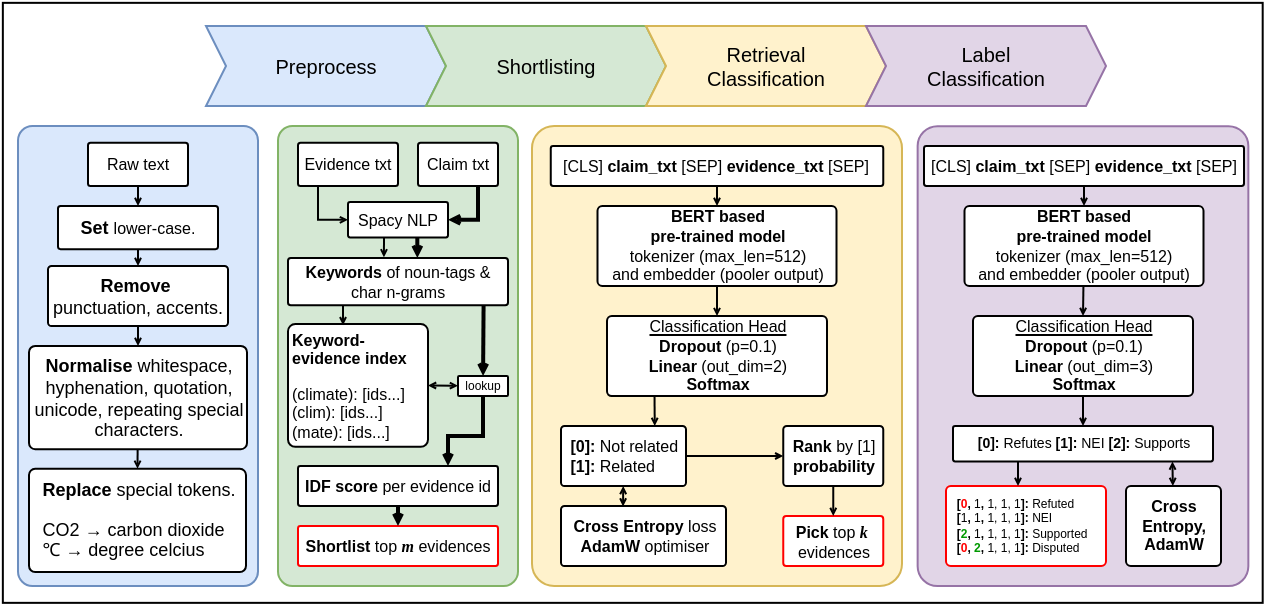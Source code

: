 <mxfile version="21.1.2" type="device">
  <diagram name="Page-1" id="AgttnqC5Mk001JRdXUMz">
    <mxGraphModel dx="828" dy="619" grid="1" gridSize="10" guides="1" tooltips="1" connect="1" arrows="1" fold="1" page="1" pageScale="1" pageWidth="827" pageHeight="1169" math="0" shadow="0">
      <root>
        <mxCell id="0" />
        <mxCell id="1" parent="0" />
        <mxCell id="bwq8cmYTHuPq3XMg9aHG-1" value="" style="rounded=0;whiteSpace=wrap;html=1;fontSize=16;" vertex="1" parent="1">
          <mxGeometry x="98.425" y="98.425" width="629.92" height="300" as="geometry" />
        </mxCell>
        <mxCell id="bwq8cmYTHuPq3XMg9aHG-7" value="" style="group" vertex="1" connectable="0" parent="1">
          <mxGeometry x="200" y="110" width="450" height="40" as="geometry" />
        </mxCell>
        <mxCell id="bwq8cmYTHuPq3XMg9aHG-3" value="Preprocess" style="shape=step;perimeter=stepPerimeter;whiteSpace=wrap;html=1;fixedSize=1;fontSize=10;fillColor=#dae8fc;strokeColor=#6c8ebf;size=10;" vertex="1" parent="bwq8cmYTHuPq3XMg9aHG-7">
          <mxGeometry width="120" height="40" as="geometry" />
        </mxCell>
        <mxCell id="bwq8cmYTHuPq3XMg9aHG-4" value="Shortlisting" style="shape=step;perimeter=stepPerimeter;whiteSpace=wrap;html=1;fixedSize=1;fontSize=10;fillColor=#d5e8d4;strokeColor=#82b366;size=10;" vertex="1" parent="bwq8cmYTHuPq3XMg9aHG-7">
          <mxGeometry x="110" width="120" height="40" as="geometry" />
        </mxCell>
        <mxCell id="bwq8cmYTHuPq3XMg9aHG-5" value="Retrieval&lt;br&gt;Classification" style="shape=step;perimeter=stepPerimeter;whiteSpace=wrap;html=1;fixedSize=1;fontSize=10;fillColor=#fff2cc;strokeColor=#d6b656;size=10;" vertex="1" parent="bwq8cmYTHuPq3XMg9aHG-7">
          <mxGeometry x="220" width="120" height="40" as="geometry" />
        </mxCell>
        <mxCell id="bwq8cmYTHuPq3XMg9aHG-6" value="Label&lt;br&gt;Classification" style="shape=step;perimeter=stepPerimeter;whiteSpace=wrap;html=1;fixedSize=1;fontSize=10;fillColor=#e1d5e7;strokeColor=#9673a6;size=10;" vertex="1" parent="bwq8cmYTHuPq3XMg9aHG-7">
          <mxGeometry x="330" width="120" height="40" as="geometry" />
        </mxCell>
        <mxCell id="bwq8cmYTHuPq3XMg9aHG-98" value="" style="group" vertex="1" connectable="0" parent="1">
          <mxGeometry x="106" y="160" width="120" height="230" as="geometry" />
        </mxCell>
        <mxCell id="bwq8cmYTHuPq3XMg9aHG-8" value="&lt;p style=&quot;font-size: 9px;&quot;&gt;&lt;br&gt;&lt;/p&gt;" style="rounded=1;whiteSpace=wrap;html=1;fontSize=16;fillColor=#dae8fc;strokeColor=#6c8ebf;arcSize=6;align=left;" vertex="1" parent="bwq8cmYTHuPq3XMg9aHG-98">
          <mxGeometry width="120" height="230" as="geometry" />
        </mxCell>
        <mxCell id="bwq8cmYTHuPq3XMg9aHG-78" value="&lt;p style=&quot;font-size: 8px;&quot;&gt;Raw text&lt;/p&gt;" style="rounded=1;whiteSpace=wrap;html=1;fontSize=8;arcSize=6;align=center;" vertex="1" parent="bwq8cmYTHuPq3XMg9aHG-98">
          <mxGeometry x="35" y="8.42" width="50" height="21.58" as="geometry" />
        </mxCell>
        <mxCell id="bwq8cmYTHuPq3XMg9aHG-79" value="&lt;p style=&quot;font-size: 8px;&quot;&gt;&lt;b style=&quot;border-color: var(--border-color); font-size: 9px; text-align: left; background-color: initial;&quot;&gt;Set&amp;nbsp;&lt;/b&gt;lower-case.&lt;br&gt;&lt;/p&gt;" style="rounded=1;whiteSpace=wrap;html=1;fontSize=8;arcSize=6;align=center;" vertex="1" parent="bwq8cmYTHuPq3XMg9aHG-98">
          <mxGeometry x="20" y="40" width="80" height="21.58" as="geometry" />
        </mxCell>
        <mxCell id="bwq8cmYTHuPq3XMg9aHG-83" style="edgeStyle=none;curved=1;orthogonalLoop=1;jettySize=auto;html=1;entryX=0.5;entryY=0;entryDx=0;entryDy=0;fontSize=12;startSize=2;endSize=2;endArrow=open;endFill=0;" edge="1" parent="bwq8cmYTHuPq3XMg9aHG-98" source="bwq8cmYTHuPq3XMg9aHG-78" target="bwq8cmYTHuPq3XMg9aHG-79">
          <mxGeometry relative="1" as="geometry" />
        </mxCell>
        <mxCell id="bwq8cmYTHuPq3XMg9aHG-80" value="&lt;p style=&quot;border-color: var(--border-color); font-size: 9px;&quot;&gt;&lt;font style=&quot;border-color: var(--border-color); background-color: initial;&quot;&gt;&lt;b style=&quot;border-color: var(--border-color);&quot;&gt;Remove&lt;/b&gt;&amp;nbsp;&lt;br&gt;&lt;/font&gt;&lt;span style=&quot;background-color: initial;&quot;&gt;punctuation, accents.&lt;/span&gt;&lt;/p&gt;" style="rounded=1;whiteSpace=wrap;html=1;fontSize=8;arcSize=6;align=center;verticalAlign=middle;" vertex="1" parent="bwq8cmYTHuPq3XMg9aHG-98">
          <mxGeometry x="15" y="70" width="90" height="30" as="geometry" />
        </mxCell>
        <mxCell id="bwq8cmYTHuPq3XMg9aHG-84" style="edgeStyle=none;shape=connector;curved=1;rounded=1;orthogonalLoop=1;jettySize=auto;html=1;entryX=0.5;entryY=0;entryDx=0;entryDy=0;labelBackgroundColor=default;strokeColor=default;fontFamily=Helvetica;fontSize=12;fontColor=default;endArrow=open;endFill=0;startSize=2;endSize=2;" edge="1" parent="bwq8cmYTHuPq3XMg9aHG-98" source="bwq8cmYTHuPq3XMg9aHG-79" target="bwq8cmYTHuPq3XMg9aHG-80">
          <mxGeometry relative="1" as="geometry" />
        </mxCell>
        <mxCell id="bwq8cmYTHuPq3XMg9aHG-81" value="&lt;p style=&quot;border-color: var(--border-color); font-size: 9px;&quot;&gt;&lt;b style=&quot;border-color: var(--border-color);&quot;&gt;Normalise&lt;/b&gt;&amp;nbsp;whitespace, hyphenation, quotation, unicode, repeating special characters.&lt;br&gt;&lt;/p&gt;" style="rounded=1;whiteSpace=wrap;html=1;fontSize=8;arcSize=6;align=center;" vertex="1" parent="bwq8cmYTHuPq3XMg9aHG-98">
          <mxGeometry x="5.5" y="110" width="109" height="51.58" as="geometry" />
        </mxCell>
        <mxCell id="bwq8cmYTHuPq3XMg9aHG-85" style="edgeStyle=none;shape=connector;curved=1;rounded=1;orthogonalLoop=1;jettySize=auto;html=1;entryX=0.5;entryY=0;entryDx=0;entryDy=0;labelBackgroundColor=default;strokeColor=default;fontFamily=Helvetica;fontSize=12;fontColor=default;endArrow=open;endFill=0;startSize=2;endSize=2;" edge="1" parent="bwq8cmYTHuPq3XMg9aHG-98" source="bwq8cmYTHuPq3XMg9aHG-80" target="bwq8cmYTHuPq3XMg9aHG-81">
          <mxGeometry relative="1" as="geometry" />
        </mxCell>
        <mxCell id="bwq8cmYTHuPq3XMg9aHG-82" value="&lt;p style=&quot;border-color: var(--border-color); text-align: left; font-size: 9px;&quot;&gt;&lt;b style=&quot;border-color: var(--border-color); background-color: initial;&quot;&gt;Replace&lt;/b&gt;&amp;nbsp;special tokens.&lt;br&gt;&lt;/p&gt;&lt;p style=&quot;border-color: var(--border-color); text-align: left; font-size: 9px;&quot;&gt;CO2 → carbon dioxide&lt;br&gt;℃ → degree celcius&lt;/p&gt;" style="rounded=1;whiteSpace=wrap;html=1;fontSize=8;arcSize=6;align=center;" vertex="1" parent="bwq8cmYTHuPq3XMg9aHG-98">
          <mxGeometry x="5.5" y="171.42" width="108.5" height="51.58" as="geometry" />
        </mxCell>
        <mxCell id="bwq8cmYTHuPq3XMg9aHG-86" style="edgeStyle=none;shape=connector;curved=1;rounded=1;orthogonalLoop=1;jettySize=auto;html=1;entryX=0.5;entryY=0;entryDx=0;entryDy=0;labelBackgroundColor=default;strokeColor=default;fontFamily=Helvetica;fontSize=12;fontColor=default;endArrow=open;endFill=0;startSize=2;endSize=2;" edge="1" parent="bwq8cmYTHuPq3XMg9aHG-98" source="bwq8cmYTHuPq3XMg9aHG-81" target="bwq8cmYTHuPq3XMg9aHG-82">
          <mxGeometry relative="1" as="geometry" />
        </mxCell>
        <mxCell id="bwq8cmYTHuPq3XMg9aHG-176" value="" style="group" vertex="1" connectable="0" parent="1">
          <mxGeometry x="555.82" y="160.08" width="165.354" height="229.921" as="geometry" />
        </mxCell>
        <mxCell id="bwq8cmYTHuPq3XMg9aHG-59" value="&lt;p style=&quot;font-size: 9px;&quot;&gt;&lt;br&gt;&lt;/p&gt;" style="rounded=1;whiteSpace=wrap;html=1;fontSize=16;fillColor=#e1d5e7;strokeColor=#9673a6;arcSize=6;align=left;container=0;" vertex="1" parent="bwq8cmYTHuPq3XMg9aHG-176">
          <mxGeometry width="165.354" height="229.921" as="geometry" />
        </mxCell>
        <mxCell id="bwq8cmYTHuPq3XMg9aHG-68" value="&lt;p style=&quot;font-size: 8px;&quot;&gt;[CLS] &lt;b&gt;claim_txt&lt;/b&gt; [SEP] &lt;b&gt;evidence_txt&lt;/b&gt; [SEP]&lt;/p&gt;" style="rounded=1;whiteSpace=wrap;html=1;fontSize=8;arcSize=6;align=center;container=0;" vertex="1" parent="bwq8cmYTHuPq3XMg9aHG-176">
          <mxGeometry x="3.18" y="9.92" width="160" height="20" as="geometry" />
        </mxCell>
        <mxCell id="bwq8cmYTHuPq3XMg9aHG-75" value="&lt;p style=&quot;font-size: 7px;&quot;&gt;&lt;b&gt;[0]: &lt;/b&gt;Refutes&amp;nbsp;&lt;b style=&quot;background-color: initial;&quot;&gt;[1]:&amp;nbsp;&lt;/b&gt;NEI&amp;nbsp;&lt;b style=&quot;border-color: var(--border-color); background-color: initial;&quot;&gt;[2]:&amp;nbsp;&lt;/b&gt;&lt;span style=&quot;border-color: var(--border-color); background-color: initial;&quot;&gt;Supports&lt;/span&gt;&lt;span style=&quot;background-color: initial;&quot;&gt;&lt;br&gt;&lt;/span&gt;&lt;/p&gt;" style="rounded=1;whiteSpace=wrap;html=1;fontSize=8;arcSize=6;align=center;container=0;" vertex="1" parent="bwq8cmYTHuPq3XMg9aHG-176">
          <mxGeometry x="17.68" y="149.92" width="130" height="17.716" as="geometry" />
        </mxCell>
        <mxCell id="bwq8cmYTHuPq3XMg9aHG-76" value="&lt;p style=&quot;font-size: 6px;&quot;&gt;&lt;b&gt;&amp;nbsp; [&lt;font color=&quot;#ff0000&quot;&gt;0&lt;/font&gt;, &lt;/b&gt;1&lt;b&gt;, &lt;/b&gt;1, 1, 1&lt;b&gt;]: &lt;/b&gt;Refuted&amp;nbsp;&lt;br&gt;&lt;b style=&quot;background-color: initial;&quot;&gt;&amp;nbsp; [&lt;/b&gt;&lt;span style=&quot;background-color: initial;&quot;&gt;1&lt;/span&gt;&lt;b style=&quot;background-color: initial;&quot;&gt;, &lt;/b&gt;&lt;span style=&quot;background-color: initial;&quot;&gt;1&lt;/span&gt;&lt;b style=&quot;background-color: initial;&quot;&gt;, &lt;/b&gt;&lt;span style=&quot;background-color: initial;&quot;&gt;1, 1, 1&lt;/span&gt;&lt;b style=&quot;background-color: initial;&quot;&gt;]:&amp;nbsp;&lt;/b&gt;NEI&amp;nbsp;&lt;br&gt;&lt;b style=&quot;border-color: var(--border-color); background-color: initial;&quot;&gt;&amp;nbsp; [&lt;font color=&quot;#009900&quot;&gt;2&lt;/font&gt;, &lt;/b&gt;&lt;span style=&quot;border-color: var(--border-color); background-color: initial;&quot;&gt;1&lt;/span&gt;&lt;b style=&quot;border-color: var(--border-color); background-color: initial;&quot;&gt;, &lt;/b&gt;&lt;span style=&quot;border-color: var(--border-color); background-color: initial;&quot;&gt;1, 1, 1&lt;/span&gt;&lt;b style=&quot;border-color: var(--border-color); background-color: initial;&quot;&gt;]:&amp;nbsp;&lt;/b&gt;&lt;span style=&quot;border-color: var(--border-color); background-color: initial;&quot;&gt;Supported&lt;br&gt;&lt;/span&gt;&lt;b style=&quot;border-color: var(--border-color); background-color: initial;&quot;&gt;&amp;nbsp; [&lt;font color=&quot;#ff0000&quot;&gt;0&lt;/font&gt;, &lt;font color=&quot;#009900&quot;&gt;2&lt;/font&gt;, &lt;/b&gt;&lt;span style=&quot;border-color: var(--border-color); background-color: initial;&quot;&gt;1, 1, 1&lt;/span&gt;&lt;b style=&quot;border-color: var(--border-color); background-color: initial;&quot;&gt;]:&amp;nbsp;&lt;/b&gt;Disputed&lt;span style=&quot;background-color: initial;&quot;&gt;&lt;br&gt;&lt;/span&gt;&lt;/p&gt;" style="rounded=1;whiteSpace=wrap;html=1;fontSize=8;arcSize=6;align=left;container=0;strokeColor=#FF0000;" vertex="1" parent="bwq8cmYTHuPq3XMg9aHG-176">
          <mxGeometry x="14.18" y="179.92" width="80" height="40" as="geometry" />
        </mxCell>
        <mxCell id="bwq8cmYTHuPq3XMg9aHG-94" style="edgeStyle=none;shape=connector;curved=1;rounded=1;orthogonalLoop=1;jettySize=auto;html=1;exitX=0.25;exitY=1;exitDx=0;exitDy=0;entryX=0.45;entryY=0;entryDx=0;entryDy=0;entryPerimeter=0;labelBackgroundColor=default;strokeColor=default;fontFamily=Helvetica;fontSize=12;fontColor=default;endArrow=open;endFill=0;startSize=2;endSize=2;" edge="1" parent="bwq8cmYTHuPq3XMg9aHG-176" source="bwq8cmYTHuPq3XMg9aHG-75" target="bwq8cmYTHuPq3XMg9aHG-76">
          <mxGeometry relative="1" as="geometry" />
        </mxCell>
        <mxCell id="bwq8cmYTHuPq3XMg9aHG-95" style="edgeStyle=none;shape=connector;curved=1;rounded=1;orthogonalLoop=1;jettySize=auto;html=1;entryX=0.844;entryY=1.002;entryDx=0;entryDy=0;entryPerimeter=0;labelBackgroundColor=default;strokeColor=default;fontFamily=Helvetica;fontSize=12;fontColor=default;endArrow=open;endFill=0;startSize=2;endSize=2;startArrow=open;startFill=0;" edge="1" parent="bwq8cmYTHuPq3XMg9aHG-176" source="bwq8cmYTHuPq3XMg9aHG-77" target="bwq8cmYTHuPq3XMg9aHG-75">
          <mxGeometry relative="1" as="geometry" />
        </mxCell>
        <mxCell id="bwq8cmYTHuPq3XMg9aHG-77" value="&lt;p style=&quot;font-size: 8px;&quot;&gt;&lt;b&gt;Cross Entropy,&lt;/b&gt;&lt;br&gt;&lt;b&gt;AdamW&lt;/b&gt;&lt;/p&gt;" style="rounded=1;whiteSpace=wrap;html=1;fontSize=8;arcSize=6;align=center;container=0;" vertex="1" parent="bwq8cmYTHuPq3XMg9aHG-176">
          <mxGeometry x="104.18" y="179.92" width="47.5" height="40" as="geometry" />
        </mxCell>
        <mxCell id="bwq8cmYTHuPq3XMg9aHG-171" value="&lt;p style=&quot;font-size: 8px;&quot;&gt;&lt;b&gt;BERT based&lt;br&gt;pre-trained model&lt;/b&gt;&lt;br&gt;tokenizer&lt;b&gt;&amp;nbsp;&lt;/b&gt;(max_len=512) and&amp;nbsp;embedder&amp;nbsp;(pooler output)&lt;/p&gt;" style="rounded=1;whiteSpace=wrap;html=1;fontSize=8;arcSize=6;align=center;container=0;" vertex="1" parent="bwq8cmYTHuPq3XMg9aHG-176">
          <mxGeometry x="23.43" y="39.92" width="119.5" height="40" as="geometry" />
        </mxCell>
        <mxCell id="bwq8cmYTHuPq3XMg9aHG-173" style="edgeStyle=none;shape=connector;curved=1;rounded=1;orthogonalLoop=1;jettySize=auto;html=1;entryX=0.5;entryY=0;entryDx=0;entryDy=0;labelBackgroundColor=default;strokeColor=default;fontFamily=Helvetica;fontSize=12;fontColor=default;endArrow=open;endFill=0;startSize=2;endSize=2;" edge="1" parent="bwq8cmYTHuPq3XMg9aHG-176" source="bwq8cmYTHuPq3XMg9aHG-68" target="bwq8cmYTHuPq3XMg9aHG-171">
          <mxGeometry relative="1" as="geometry" />
        </mxCell>
        <mxCell id="bwq8cmYTHuPq3XMg9aHG-175" style="edgeStyle=none;shape=connector;curved=1;rounded=1;orthogonalLoop=1;jettySize=auto;html=1;entryX=0.5;entryY=0;entryDx=0;entryDy=0;labelBackgroundColor=default;strokeColor=default;fontFamily=Helvetica;fontSize=12;fontColor=default;endArrow=open;endFill=0;startSize=2;endSize=2;" edge="1" parent="bwq8cmYTHuPq3XMg9aHG-176" source="bwq8cmYTHuPq3XMg9aHG-172" target="bwq8cmYTHuPq3XMg9aHG-75">
          <mxGeometry relative="1" as="geometry" />
        </mxCell>
        <mxCell id="bwq8cmYTHuPq3XMg9aHG-172" value="&lt;p style=&quot;font-size: 8px;&quot;&gt;&lt;u style=&quot;&quot;&gt;Classification Head&lt;/u&gt;&lt;br&gt;&lt;b&gt;Dropout &lt;/b&gt;(p=0.1)&lt;br&gt;&lt;b&gt;Linear&lt;/b&gt; (out_dim=3)&lt;br&gt;&lt;b&gt;Softmax&lt;/b&gt;&lt;/p&gt;" style="rounded=1;whiteSpace=wrap;html=1;fontSize=8;arcSize=6;align=center;container=0;" vertex="1" parent="bwq8cmYTHuPq3XMg9aHG-176">
          <mxGeometry x="27.68" y="94.92" width="110" height="40" as="geometry" />
        </mxCell>
        <mxCell id="bwq8cmYTHuPq3XMg9aHG-174" style="edgeStyle=none;shape=connector;curved=1;rounded=1;orthogonalLoop=1;jettySize=auto;html=1;entryX=0.5;entryY=0;entryDx=0;entryDy=0;labelBackgroundColor=default;strokeColor=default;fontFamily=Helvetica;fontSize=12;fontColor=default;endArrow=open;endFill=0;startSize=2;endSize=2;" edge="1" parent="bwq8cmYTHuPq3XMg9aHG-176" source="bwq8cmYTHuPq3XMg9aHG-171" target="bwq8cmYTHuPq3XMg9aHG-172">
          <mxGeometry relative="1" as="geometry" />
        </mxCell>
        <mxCell id="bwq8cmYTHuPq3XMg9aHG-177" value="" style="group" vertex="1" connectable="0" parent="1">
          <mxGeometry x="363" y="160" width="185" height="230" as="geometry" />
        </mxCell>
        <mxCell id="bwq8cmYTHuPq3XMg9aHG-35" value="&lt;p style=&quot;font-size: 9px;&quot;&gt;&lt;br&gt;&lt;/p&gt;" style="rounded=1;whiteSpace=wrap;html=1;fontSize=16;fillColor=#fff2cc;strokeColor=#d6b656;arcSize=6;align=left;container=0;" vertex="1" parent="bwq8cmYTHuPq3XMg9aHG-177">
          <mxGeometry width="185" height="230" as="geometry" />
        </mxCell>
        <mxCell id="bwq8cmYTHuPq3XMg9aHG-36" value="&lt;p style=&quot;font-size: 8px;&quot;&gt;[CLS] &lt;b&gt;claim_txt&lt;/b&gt; [SEP] &lt;b&gt;evidence_txt&lt;/b&gt; [SEP]&lt;/p&gt;" style="rounded=1;whiteSpace=wrap;html=1;fontSize=8;arcSize=6;align=center;container=0;" vertex="1" parent="bwq8cmYTHuPq3XMg9aHG-177">
          <mxGeometry x="9.38" y="10" width="166.25" height="20" as="geometry" />
        </mxCell>
        <mxCell id="bwq8cmYTHuPq3XMg9aHG-37" value="&lt;p style=&quot;font-size: 8px;&quot;&gt;&lt;b&gt;BERT based&lt;br&gt;pre-trained model&lt;/b&gt;&lt;br&gt;tokenizer&lt;b&gt;&amp;nbsp;&lt;/b&gt;(max_len=512) and&amp;nbsp;embedder&amp;nbsp;(pooler output)&lt;/p&gt;" style="rounded=1;whiteSpace=wrap;html=1;fontSize=8;arcSize=6;align=center;container=0;" vertex="1" parent="bwq8cmYTHuPq3XMg9aHG-177">
          <mxGeometry x="32.75" y="40" width="119.5" height="40" as="geometry" />
        </mxCell>
        <mxCell id="bwq8cmYTHuPq3XMg9aHG-46" style="edgeStyle=none;curved=1;orthogonalLoop=1;jettySize=auto;html=1;entryX=0.5;entryY=0;entryDx=0;entryDy=0;fontSize=12;startSize=8;endSize=2;endArrow=open;endFill=0;" edge="1" parent="bwq8cmYTHuPq3XMg9aHG-177" source="bwq8cmYTHuPq3XMg9aHG-36" target="bwq8cmYTHuPq3XMg9aHG-37">
          <mxGeometry relative="1" as="geometry" />
        </mxCell>
        <mxCell id="bwq8cmYTHuPq3XMg9aHG-49" style="edgeStyle=none;curved=1;orthogonalLoop=1;jettySize=auto;html=1;entryX=0.5;entryY=0;entryDx=0;entryDy=0;fontSize=12;startSize=8;endSize=2;endArrow=open;endFill=0;" edge="1" parent="bwq8cmYTHuPq3XMg9aHG-177" source="bwq8cmYTHuPq3XMg9aHG-39">
          <mxGeometry relative="1" as="geometry">
            <mxPoint x="69.5" y="130" as="targetPoint" />
          </mxGeometry>
        </mxCell>
        <mxCell id="bwq8cmYTHuPq3XMg9aHG-39" value="&lt;p style=&quot;font-size: 8px;&quot;&gt;&lt;u style=&quot;&quot;&gt;Classification Head&lt;/u&gt;&lt;br&gt;&lt;b&gt;Dropout &lt;/b&gt;(p=0.1)&lt;br&gt;&lt;b&gt;Linear&lt;/b&gt; (out_dim=2)&lt;br&gt;&lt;b&gt;Softmax&lt;/b&gt;&lt;/p&gt;" style="rounded=1;whiteSpace=wrap;html=1;fontSize=8;arcSize=6;align=center;container=0;" vertex="1" parent="bwq8cmYTHuPq3XMg9aHG-177">
          <mxGeometry x="37.5" y="95.04" width="110" height="40" as="geometry" />
        </mxCell>
        <mxCell id="bwq8cmYTHuPq3XMg9aHG-170" style="edgeStyle=none;shape=connector;curved=1;rounded=1;orthogonalLoop=1;jettySize=auto;html=1;entryX=0.5;entryY=0;entryDx=0;entryDy=0;labelBackgroundColor=default;strokeColor=default;fontFamily=Helvetica;fontSize=12;fontColor=default;endArrow=open;endFill=0;startSize=2;endSize=2;" edge="1" parent="bwq8cmYTHuPq3XMg9aHG-177" source="bwq8cmYTHuPq3XMg9aHG-37" target="bwq8cmYTHuPq3XMg9aHG-39">
          <mxGeometry relative="1" as="geometry" />
        </mxCell>
        <mxCell id="bwq8cmYTHuPq3XMg9aHG-41" value="&lt;p style=&quot;font-size: 8px;&quot;&gt;&lt;b&gt;&amp;nbsp;[0]: &lt;/b&gt;Not related&lt;br&gt;&lt;b style=&quot;background-color: initial;&quot;&gt;&amp;nbsp;[1]: &lt;/b&gt;&lt;span style=&quot;background-color: initial;&quot;&gt;Related&lt;/span&gt;&lt;/p&gt;" style="rounded=1;whiteSpace=wrap;html=1;fontSize=8;arcSize=6;align=left;container=0;" vertex="1" parent="bwq8cmYTHuPq3XMg9aHG-177">
          <mxGeometry x="14.5" y="150" width="62.5" height="30" as="geometry" />
        </mxCell>
        <mxCell id="bwq8cmYTHuPq3XMg9aHG-87" style="edgeStyle=none;shape=connector;curved=1;rounded=1;orthogonalLoop=1;jettySize=auto;html=1;exitX=0.216;exitY=1;exitDx=0;exitDy=0;entryX=0.75;entryY=0;entryDx=0;entryDy=0;labelBackgroundColor=default;strokeColor=default;fontFamily=Helvetica;fontSize=12;fontColor=default;endArrow=open;endFill=0;startSize=2;endSize=2;exitPerimeter=0;" edge="1" parent="bwq8cmYTHuPq3XMg9aHG-177" source="bwq8cmYTHuPq3XMg9aHG-39" target="bwq8cmYTHuPq3XMg9aHG-41">
          <mxGeometry relative="1" as="geometry" />
        </mxCell>
        <mxCell id="bwq8cmYTHuPq3XMg9aHG-42" value="&lt;p style=&quot;font-size: 8px;&quot;&gt;&lt;b&gt;Cross Entropy &lt;/b&gt;loss&lt;br&gt;&lt;b&gt;AdamW &lt;/b&gt;optimiser&lt;/p&gt;" style="rounded=1;whiteSpace=wrap;html=1;fontSize=8;arcSize=6;align=center;container=0;" vertex="1" parent="bwq8cmYTHuPq3XMg9aHG-177">
          <mxGeometry x="14.5" y="190" width="82.5" height="30" as="geometry" />
        </mxCell>
        <mxCell id="bwq8cmYTHuPq3XMg9aHG-88" style="edgeStyle=none;shape=connector;curved=1;rounded=1;orthogonalLoop=1;jettySize=auto;html=1;entryX=0.376;entryY=0.008;entryDx=0;entryDy=0;entryPerimeter=0;labelBackgroundColor=default;strokeColor=default;fontFamily=Helvetica;fontSize=12;fontColor=default;endArrow=open;endFill=0;startSize=2;endSize=2;startArrow=open;startFill=0;" edge="1" parent="bwq8cmYTHuPq3XMg9aHG-177" source="bwq8cmYTHuPq3XMg9aHG-41" target="bwq8cmYTHuPq3XMg9aHG-42">
          <mxGeometry relative="1" as="geometry" />
        </mxCell>
        <mxCell id="bwq8cmYTHuPq3XMg9aHG-44" style="edgeStyle=none;curved=1;orthogonalLoop=1;jettySize=auto;html=1;exitX=1;exitY=0.5;exitDx=0;exitDy=0;fontSize=12;startSize=8;endSize=8;" edge="1" parent="bwq8cmYTHuPq3XMg9aHG-177" source="bwq8cmYTHuPq3XMg9aHG-41" target="bwq8cmYTHuPq3XMg9aHG-41">
          <mxGeometry relative="1" as="geometry" />
        </mxCell>
        <mxCell id="bwq8cmYTHuPq3XMg9aHG-58" value="&lt;p style=&quot;font-size: 8px;&quot;&gt;&lt;b&gt;Rank &lt;/b&gt;by [1]&lt;br&gt;&lt;b&gt;probability&lt;/b&gt;&lt;/p&gt;" style="rounded=1;whiteSpace=wrap;html=1;fontSize=8;arcSize=6;align=center;container=0;" vertex="1" parent="bwq8cmYTHuPq3XMg9aHG-177">
          <mxGeometry x="125.63" y="150" width="50" height="30" as="geometry" />
        </mxCell>
        <mxCell id="bwq8cmYTHuPq3XMg9aHG-89" style="edgeStyle=none;shape=connector;curved=1;rounded=1;orthogonalLoop=1;jettySize=auto;html=1;entryX=0;entryY=0.5;entryDx=0;entryDy=0;labelBackgroundColor=default;strokeColor=default;fontFamily=Helvetica;fontSize=12;fontColor=default;endArrow=open;endFill=0;startSize=2;endSize=2;" edge="1" parent="bwq8cmYTHuPq3XMg9aHG-177" source="bwq8cmYTHuPq3XMg9aHG-41" target="bwq8cmYTHuPq3XMg9aHG-58">
          <mxGeometry relative="1" as="geometry" />
        </mxCell>
        <mxCell id="bwq8cmYTHuPq3XMg9aHG-45" value="&lt;p style=&quot;&quot;&gt;&lt;b style=&quot;border-color: var(--border-color); font-size: 8px;&quot;&gt;Pick&lt;/b&gt;&amp;nbsp;top&amp;nbsp;&lt;font face=&quot;Times New Roman&quot;&gt;&lt;b&gt;&lt;i&gt;k&lt;/i&gt;&lt;/b&gt;&lt;/font&gt;&lt;span style=&quot;font-size: 8px;&quot;&gt;&amp;nbsp;&lt;br&gt;&lt;/span&gt;&lt;span style=&quot;background-color: initial;&quot;&gt;evidences&lt;/span&gt;&lt;/p&gt;" style="rounded=1;whiteSpace=wrap;html=1;fontSize=8;arcSize=6;align=center;container=0;strokeColor=#FF0000;" vertex="1" parent="bwq8cmYTHuPq3XMg9aHG-177">
          <mxGeometry x="125.63" y="195" width="50" height="25" as="geometry" />
        </mxCell>
        <mxCell id="bwq8cmYTHuPq3XMg9aHG-90" style="edgeStyle=none;shape=connector;curved=1;rounded=1;orthogonalLoop=1;jettySize=auto;html=1;entryX=0.5;entryY=0;entryDx=0;entryDy=0;labelBackgroundColor=default;strokeColor=default;fontFamily=Helvetica;fontSize=12;fontColor=default;endArrow=open;endFill=0;startSize=2;endSize=2;" edge="1" parent="bwq8cmYTHuPq3XMg9aHG-177" source="bwq8cmYTHuPq3XMg9aHG-58" target="bwq8cmYTHuPq3XMg9aHG-45">
          <mxGeometry relative="1" as="geometry" />
        </mxCell>
        <mxCell id="bwq8cmYTHuPq3XMg9aHG-179" value="" style="group" vertex="1" connectable="0" parent="1">
          <mxGeometry x="236" y="160" width="120" height="230" as="geometry" />
        </mxCell>
        <mxCell id="bwq8cmYTHuPq3XMg9aHG-9" value="&lt;p style=&quot;font-size: 9px;&quot;&gt;&lt;br&gt;&lt;/p&gt;" style="rounded=1;whiteSpace=wrap;html=1;fontSize=16;fillColor=#d5e8d4;strokeColor=#82b366;arcSize=6;align=left;" vertex="1" parent="bwq8cmYTHuPq3XMg9aHG-179">
          <mxGeometry width="120" height="230" as="geometry" />
        </mxCell>
        <mxCell id="bwq8cmYTHuPq3XMg9aHG-10" value="&lt;p style=&quot;font-size: 8px;&quot;&gt;Evidence txt&lt;/p&gt;" style="rounded=1;whiteSpace=wrap;html=1;fontSize=8;arcSize=6;align=center;" vertex="1" parent="bwq8cmYTHuPq3XMg9aHG-179">
          <mxGeometry x="10" y="8.42" width="50" height="21.58" as="geometry" />
        </mxCell>
        <mxCell id="bwq8cmYTHuPq3XMg9aHG-11" value="&lt;p style=&quot;font-size: 8px;&quot;&gt;Claim txt&lt;/p&gt;" style="rounded=1;whiteSpace=wrap;html=1;fontSize=8;arcSize=6;align=center;" vertex="1" parent="bwq8cmYTHuPq3XMg9aHG-179">
          <mxGeometry x="70" y="8.42" width="40" height="21.58" as="geometry" />
        </mxCell>
        <mxCell id="bwq8cmYTHuPq3XMg9aHG-12" value="&lt;p style=&quot;font-size: 8px;&quot;&gt;Spacy NLP&lt;/p&gt;" style="rounded=1;whiteSpace=wrap;html=1;fontSize=8;arcSize=6;align=center;" vertex="1" parent="bwq8cmYTHuPq3XMg9aHG-179">
          <mxGeometry x="35" y="38.031" width="50" height="17.716" as="geometry" />
        </mxCell>
        <mxCell id="bwq8cmYTHuPq3XMg9aHG-19" style="edgeStyle=elbowEdgeStyle;orthogonalLoop=1;jettySize=auto;html=1;exitX=0.25;exitY=1;exitDx=0;exitDy=0;entryX=0;entryY=0.5;entryDx=0;entryDy=0;fontSize=12;startSize=4;endSize=2;rounded=0;strokeColor=default;endArrow=open;endFill=0;" edge="1" parent="bwq8cmYTHuPq3XMg9aHG-179" source="bwq8cmYTHuPq3XMg9aHG-10" target="bwq8cmYTHuPq3XMg9aHG-12">
          <mxGeometry relative="1" as="geometry">
            <Array as="points">
              <mxPoint x="20" y="40" />
            </Array>
          </mxGeometry>
        </mxCell>
        <mxCell id="bwq8cmYTHuPq3XMg9aHG-20" style="edgeStyle=elbowEdgeStyle;orthogonalLoop=1;jettySize=auto;html=1;exitX=0.75;exitY=1;exitDx=0;exitDy=0;entryX=1;entryY=0.5;entryDx=0;entryDy=0;fontSize=12;startSize=4;endSize=2;endArrow=open;endFill=0;rounded=0;strokeWidth=2;" edge="1" parent="bwq8cmYTHuPq3XMg9aHG-179" source="bwq8cmYTHuPq3XMg9aHG-11" target="bwq8cmYTHuPq3XMg9aHG-12">
          <mxGeometry relative="1" as="geometry">
            <Array as="points">
              <mxPoint x="100" y="40" />
            </Array>
          </mxGeometry>
        </mxCell>
        <mxCell id="bwq8cmYTHuPq3XMg9aHG-13" value="&lt;p style=&quot;font-size: 8px;&quot;&gt;&lt;b&gt;Keywords&lt;/b&gt; of noun-tags &amp;amp; char n-grams&lt;/p&gt;" style="rounded=1;whiteSpace=wrap;html=1;fontSize=8;arcSize=6;align=center;" vertex="1" parent="bwq8cmYTHuPq3XMg9aHG-179">
          <mxGeometry x="5" y="65.984" width="110" height="23.622" as="geometry" />
        </mxCell>
        <mxCell id="bwq8cmYTHuPq3XMg9aHG-15" value="&lt;p style=&quot;font-size: 8px;&quot;&gt;&lt;b&gt;Keyword-evidence index&lt;/b&gt;&lt;/p&gt;&lt;p style=&quot;font-size: 8px;&quot;&gt;(climate): [ids...]&lt;br&gt;(clim): [ids...]&lt;br&gt;(mate): [ids...]&lt;/p&gt;" style="rounded=1;whiteSpace=wrap;html=1;fontSize=8;arcSize=6;align=left;" vertex="1" parent="bwq8cmYTHuPq3XMg9aHG-179">
          <mxGeometry x="5" y="99" width="70" height="61.417" as="geometry" />
        </mxCell>
        <mxCell id="bwq8cmYTHuPq3XMg9aHG-22" style="edgeStyle=none;curved=1;orthogonalLoop=1;jettySize=auto;html=1;exitX=0.25;exitY=1;exitDx=0;exitDy=0;entryX=0.393;entryY=0.01;entryDx=0;entryDy=0;fontSize=12;startSize=8;endSize=2;endArrow=open;endFill=0;entryPerimeter=0;" edge="1" parent="bwq8cmYTHuPq3XMg9aHG-179" source="bwq8cmYTHuPq3XMg9aHG-13" target="bwq8cmYTHuPq3XMg9aHG-15">
          <mxGeometry relative="1" as="geometry" />
        </mxCell>
        <mxCell id="bwq8cmYTHuPq3XMg9aHG-17" value="&lt;p style=&quot;font-size: 8px;&quot;&gt;&lt;b&gt;IDF score&lt;/b&gt; per evidence id&lt;/p&gt;" style="rounded=1;whiteSpace=wrap;html=1;fontSize=8;arcSize=6;align=center;fontStyle=0" vertex="1" parent="bwq8cmYTHuPq3XMg9aHG-179">
          <mxGeometry x="10" y="170" width="100" height="20" as="geometry" />
        </mxCell>
        <mxCell id="bwq8cmYTHuPq3XMg9aHG-18" value="&lt;p style=&quot;font-size: 8px;&quot;&gt;&lt;b&gt;Shortlist&lt;/b&gt; top &lt;font face=&quot;Times New Roman&quot;&gt;&lt;i&gt;&lt;b&gt;m&lt;/b&gt;&lt;/i&gt;&lt;/font&gt; evidences&lt;/p&gt;" style="rounded=1;whiteSpace=wrap;html=1;fontSize=8;arcSize=6;align=center;fontStyle=0;strokeColor=#FF0000;" vertex="1" parent="bwq8cmYTHuPq3XMg9aHG-179">
          <mxGeometry x="10" y="200" width="100" height="20" as="geometry" />
        </mxCell>
        <mxCell id="bwq8cmYTHuPq3XMg9aHG-32" style="edgeStyle=none;curved=1;orthogonalLoop=1;jettySize=auto;html=1;exitX=0.5;exitY=1;exitDx=0;exitDy=0;entryX=0.5;entryY=0;entryDx=0;entryDy=0;fontSize=12;startSize=8;endSize=2;endArrow=open;endFill=0;strokeWidth=2;" edge="1" parent="bwq8cmYTHuPq3XMg9aHG-179" source="bwq8cmYTHuPq3XMg9aHG-17" target="bwq8cmYTHuPq3XMg9aHG-18">
          <mxGeometry relative="1" as="geometry" />
        </mxCell>
        <mxCell id="bwq8cmYTHuPq3XMg9aHG-21" style="edgeStyle=none;curved=1;orthogonalLoop=1;jettySize=auto;html=1;entryX=0.436;entryY=-0.013;entryDx=0;entryDy=0;fontSize=12;startSize=8;endSize=2;endArrow=open;endFill=0;exitX=0.36;exitY=1.014;exitDx=0;exitDy=0;exitPerimeter=0;entryPerimeter=0;" edge="1" parent="bwq8cmYTHuPq3XMg9aHG-179" source="bwq8cmYTHuPq3XMg9aHG-12" target="bwq8cmYTHuPq3XMg9aHG-13">
          <mxGeometry relative="1" as="geometry">
            <mxPoint x="53" y="60" as="sourcePoint" />
            <mxPoint x="53" y="70" as="targetPoint" />
          </mxGeometry>
        </mxCell>
        <mxCell id="bwq8cmYTHuPq3XMg9aHG-25" style="edgeStyle=none;curved=1;orthogonalLoop=1;jettySize=auto;html=1;exitX=0.693;exitY=0.995;exitDx=0;exitDy=0;entryX=0.588;entryY=0.001;entryDx=0;entryDy=0;fontSize=12;startSize=8;endSize=2;endArrow=open;endFill=0;strokeWidth=2;exitPerimeter=0;entryPerimeter=0;" edge="1" parent="bwq8cmYTHuPq3XMg9aHG-179" source="bwq8cmYTHuPq3XMg9aHG-12" target="bwq8cmYTHuPq3XMg9aHG-13">
          <mxGeometry relative="1" as="geometry">
            <mxPoint x="70" y="60" as="sourcePoint" />
            <mxPoint x="70" y="70" as="targetPoint" />
          </mxGeometry>
        </mxCell>
        <mxCell id="bwq8cmYTHuPq3XMg9aHG-28" style="edgeStyle=none;curved=1;orthogonalLoop=1;jettySize=auto;html=1;entryX=1;entryY=0.5;entryDx=0;entryDy=0;fontSize=12;startSize=2;endSize=2;startArrow=open;startFill=0;endArrow=open;endFill=0;" edge="1" parent="bwq8cmYTHuPq3XMg9aHG-179" source="bwq8cmYTHuPq3XMg9aHG-27" target="bwq8cmYTHuPq3XMg9aHG-15">
          <mxGeometry relative="1" as="geometry" />
        </mxCell>
        <mxCell id="bwq8cmYTHuPq3XMg9aHG-30" style="edgeStyle=none;curved=1;orthogonalLoop=1;jettySize=auto;html=1;entryX=0.889;entryY=1.002;entryDx=0;entryDy=0;entryPerimeter=0;fontSize=12;startSize=2;endSize=2;endArrow=none;endFill=0;startArrow=open;startFill=0;strokeWidth=2;" edge="1" parent="bwq8cmYTHuPq3XMg9aHG-179" source="bwq8cmYTHuPq3XMg9aHG-27" target="bwq8cmYTHuPq3XMg9aHG-13">
          <mxGeometry relative="1" as="geometry" />
        </mxCell>
        <mxCell id="bwq8cmYTHuPq3XMg9aHG-31" style="edgeStyle=orthogonalEdgeStyle;orthogonalLoop=1;jettySize=auto;html=1;entryX=0.75;entryY=0;entryDx=0;entryDy=0;fontSize=12;startSize=8;endSize=2;rounded=0;endArrow=open;endFill=0;strokeWidth=2;" edge="1" parent="bwq8cmYTHuPq3XMg9aHG-179" source="bwq8cmYTHuPq3XMg9aHG-27" target="bwq8cmYTHuPq3XMg9aHG-17">
          <mxGeometry relative="1" as="geometry" />
        </mxCell>
        <mxCell id="bwq8cmYTHuPq3XMg9aHG-27" value="&lt;p style=&quot;font-size: 6px;&quot;&gt;lookup&lt;/p&gt;" style="rounded=1;whiteSpace=wrap;html=1;fontSize=6;arcSize=6;align=center;" vertex="1" parent="bwq8cmYTHuPq3XMg9aHG-179">
          <mxGeometry x="90" y="125" width="25" height="10" as="geometry" />
        </mxCell>
      </root>
    </mxGraphModel>
  </diagram>
</mxfile>
